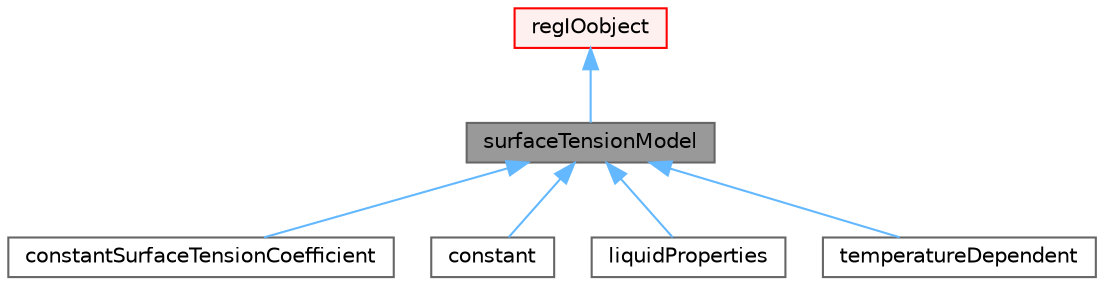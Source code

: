 digraph "surfaceTensionModel"
{
 // LATEX_PDF_SIZE
  bgcolor="transparent";
  edge [fontname=Helvetica,fontsize=10,labelfontname=Helvetica,labelfontsize=10];
  node [fontname=Helvetica,fontsize=10,shape=box,height=0.2,width=0.4];
  Node1 [id="Node000001",label="surfaceTensionModel",height=0.2,width=0.4,color="gray40", fillcolor="grey60", style="filled", fontcolor="black",tooltip=" "];
  Node2 -> Node1 [id="edge1_Node000001_Node000002",dir="back",color="steelblue1",style="solid",tooltip=" "];
  Node2 [id="Node000002",label="regIOobject",height=0.2,width=0.4,color="red", fillcolor="#FFF0F0", style="filled",URL="$classFoam_1_1regIOobject.html",tooltip="regIOobject is an abstract class derived from IOobject to handle automatic object registration with t..."];
  Node1 -> Node5 [id="edge2_Node000001_Node000005",dir="back",color="steelblue1",style="solid",tooltip=" "];
  Node5 [id="Node000005",label="constantSurfaceTensionCoefficient",height=0.2,width=0.4,color="gray40", fillcolor="white", style="filled",URL="$classFoam_1_1multiphaseInter_1_1surfaceTensionModels_1_1constantSurfaceTensionCoefficient.html",tooltip=" "];
  Node1 -> Node6 [id="edge3_Node000001_Node000006",dir="back",color="steelblue1",style="solid",tooltip=" "];
  Node6 [id="Node000006",label="constant",height=0.2,width=0.4,color="gray40", fillcolor="white", style="filled",URL="$classFoam_1_1surfaceTensionModels_1_1constant.html",tooltip="Uniform constant surface tension model."];
  Node1 -> Node7 [id="edge4_Node000001_Node000007",dir="back",color="steelblue1",style="solid",tooltip=" "];
  Node7 [id="Node000007",label="liquidProperties",height=0.2,width=0.4,color="gray40", fillcolor="white", style="filled",URL="$classFoam_1_1surfaceTensionModels_1_1liquidProperties.html",tooltip="Temperature-dependent surface tension model in which the surface tension function provided by the pha..."];
  Node1 -> Node8 [id="edge5_Node000001_Node000008",dir="back",color="steelblue1",style="solid",tooltip=" "];
  Node8 [id="Node000008",label="temperatureDependent",height=0.2,width=0.4,color="gray40", fillcolor="white", style="filled",URL="$classFoam_1_1surfaceTensionModels_1_1temperatureDependent.html",tooltip="Temperature-dependent surface tension model."];
}
